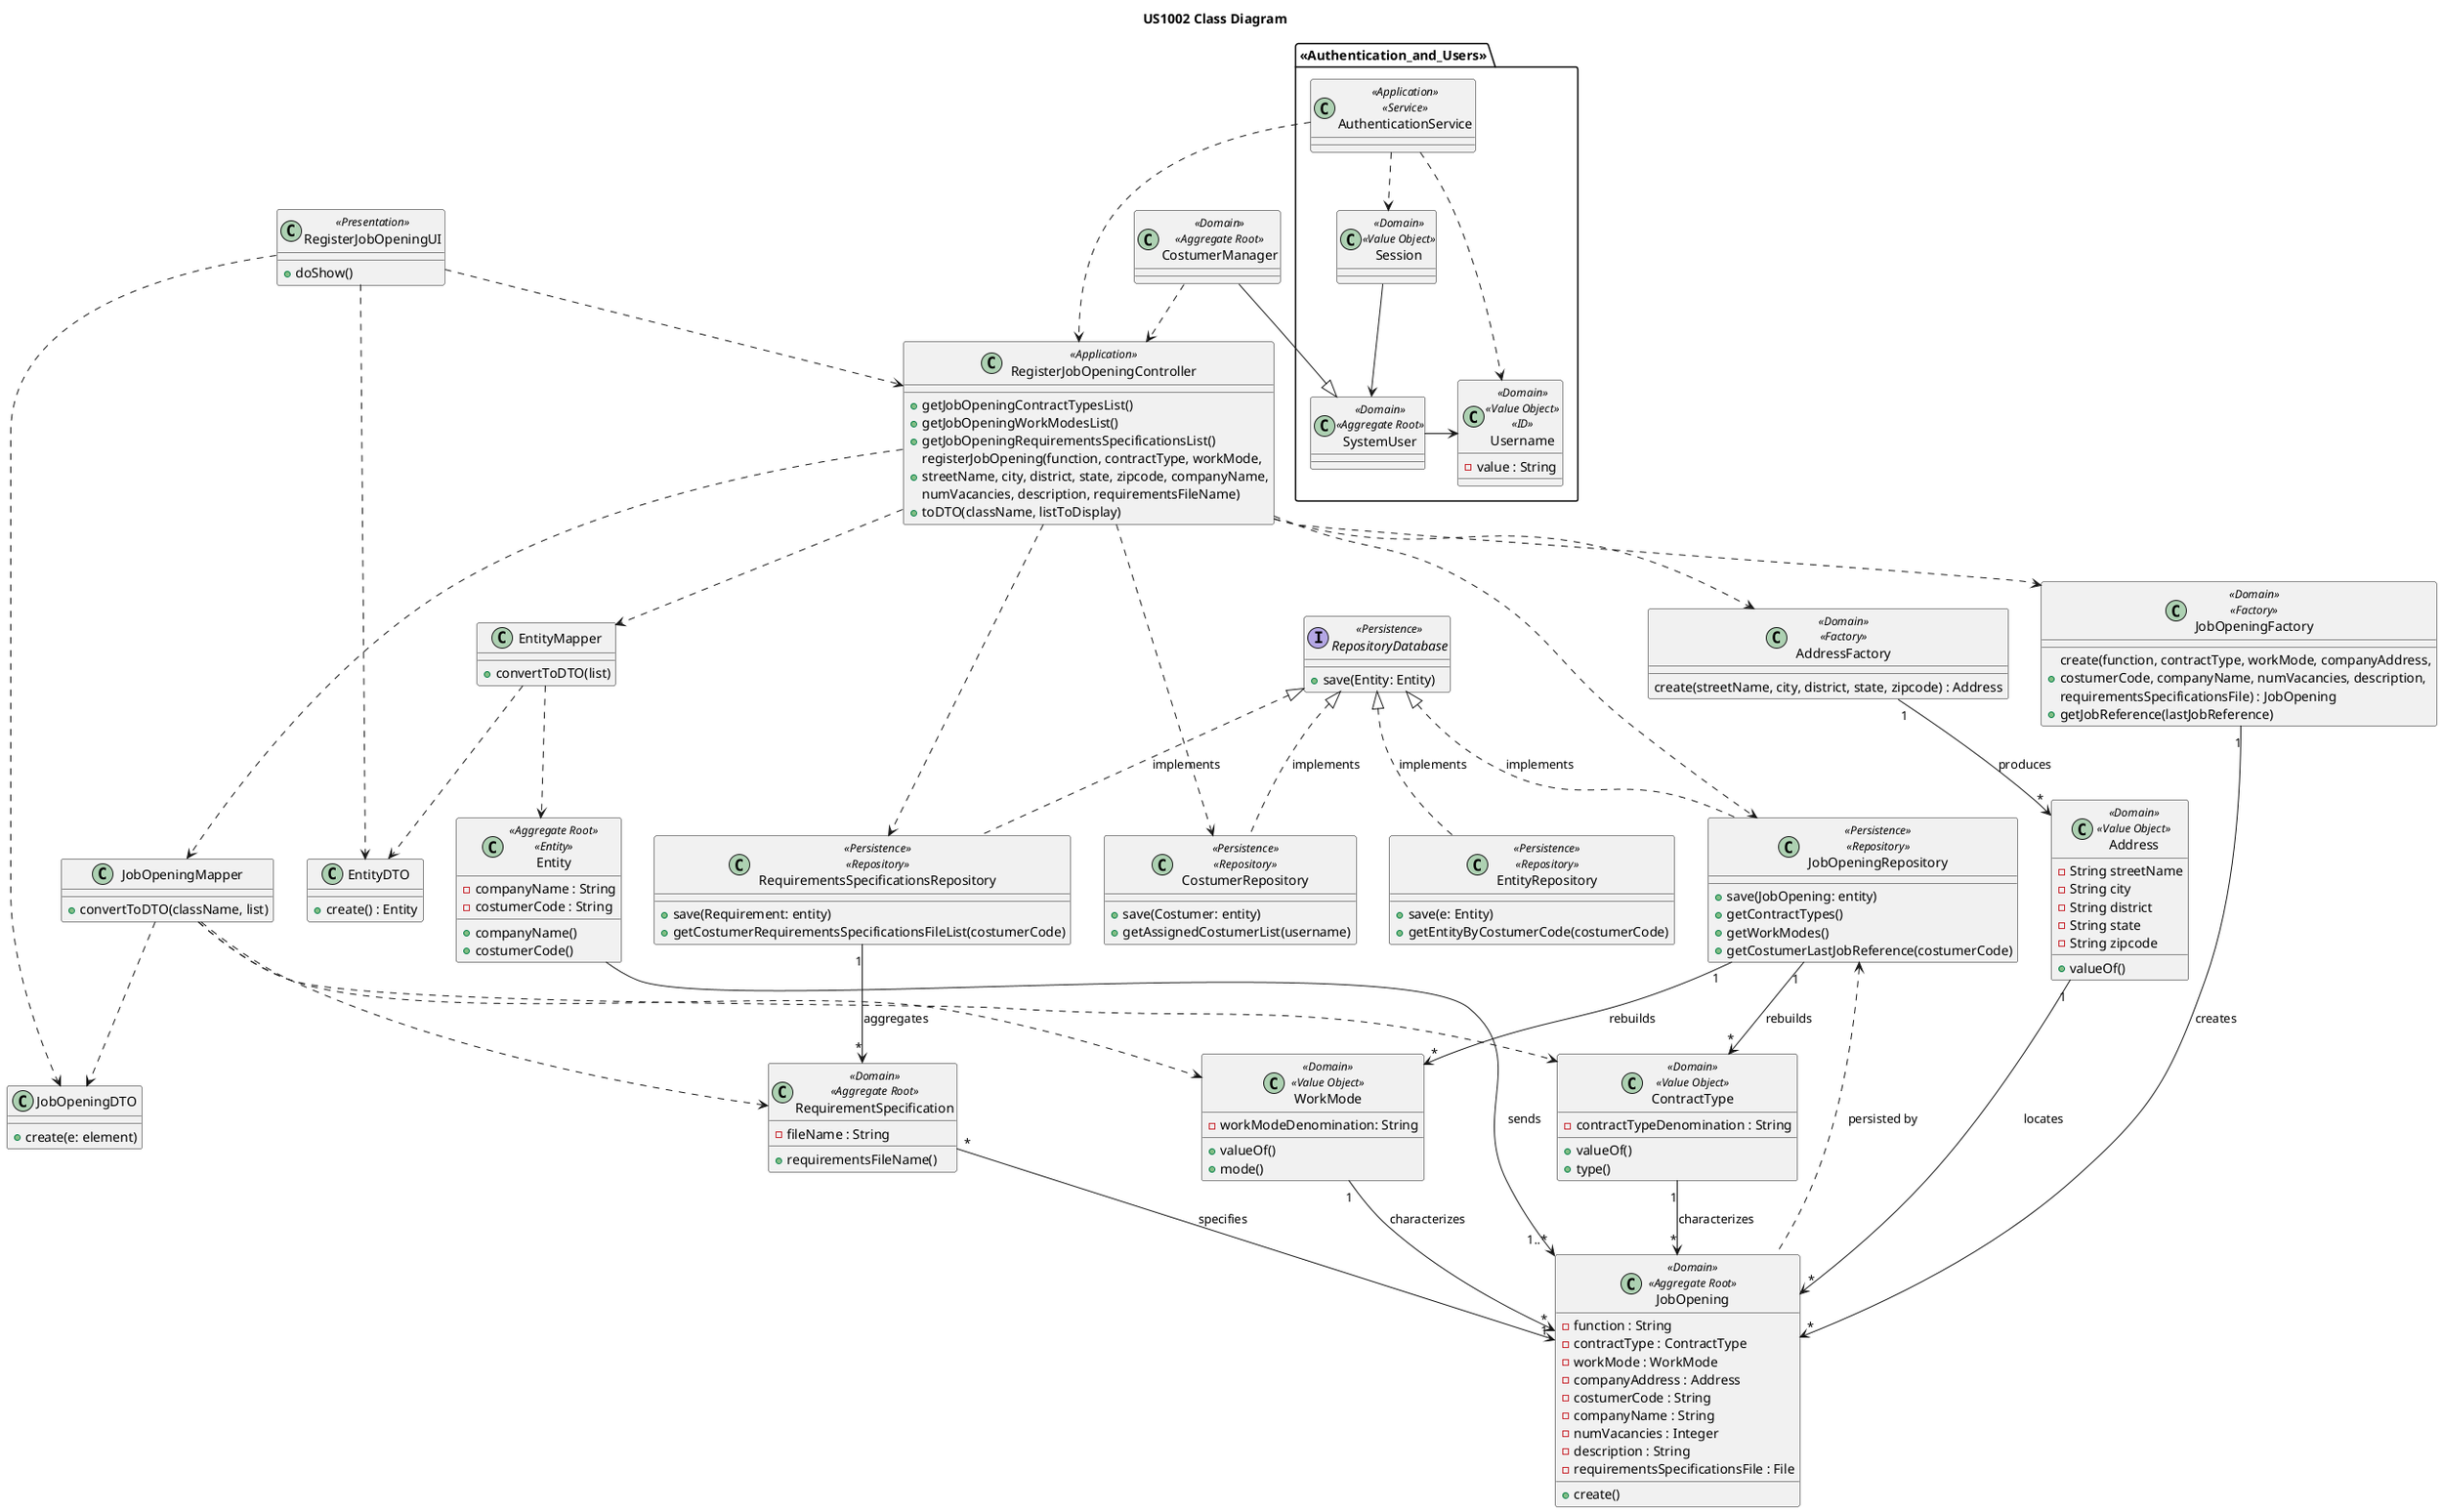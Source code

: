 @startuml US1002_class_diagram
'https://plantuml.com/class-diagram

title US1002 Class Diagram

'DTO
'package <<DTO>> {
class JobOpeningMapper {
+ convertToDTO(className, list)
}

class JobOpeningDTO {
+ create(e: element)
}

class EntityMapper {
+ convertToDTO(list)
}

class EntityDTO {
+ create() : Entity
}
'}


'package <<Presentation>> {
class RegisterJobOpeningUI <<Presentation>> {
+ doShow()
}
'}

'package <<Application>> {
class RegisterJobOpeningController <<Application>> {
+ getJobOpeningContractTypesList()
+ getJobOpeningWorkModesList()
+ getJobOpeningRequirementsSpecificationsList()
+ registerJobOpening(function, contractType, workMode,\nstreetName, city, district, state, zipcode, companyName,\nnumVacancies, description, requirementsFileName)
+ toDTO(className, listToDisplay)
}
'}


'package <<Domain>> {
'Requirements
class RequirementSpecification <<Domain>> <<Aggregate Root>> {
- fileName : String
+ requirementsFileName()
}

package <<Authentication_and_Users>> {
class AuthenticationService <<Application>> <<Service>> {
}
class Session <<Domain>> <<Value Object>> {}
class SystemUser <<Domain>> <<Aggregate Root>> {}
class Username <<Domain>> <<Value Object>> <<ID>> {
- value : String
}
}

class CostumerManager <<Domain>> <<Aggregate Root>> {}


'Address
class AddressFactory <<Domain>> <<Factory>> {
create(streetName, city, district, state, zipcode) : Address
}
class Address <<Domain>> <<Value Object>> {
- String streetName
- String city
- String district
- String state
- String zipcode
+ valueOf()
}

'Job Opening
class JobOpeningFactory <<Domain>> <<Factory>> {
+ create(function, contractType, workMode, companyAddress,\ncostumerCode, companyName, numVacancies, description,\nrequirementsSpecificationsFile) : JobOpening
+ getJobReference(lastJobReference)
}
class JobOpening <<Domain>> <<Aggregate Root>> {
- function : String
- contractType : ContractType
- workMode : WorkMode
- companyAddress : Address
- costumerCode : String
- companyName : String
- numVacancies : Integer
- description : String
- requirementsSpecificationsFile : File
+ create()
}

class WorkMode <<Domain>> <<Value Object>> {
- workModeDenomination: String
+ valueOf()
+ mode()
}

class ContractType <<Domain>> <<Value Object>> {
- contractTypeDenomination : String
+ valueOf()
+ type()
}

class Entity <<Aggregate Root>> <<Entity>> {
- companyName : String
- costumerCode : String
+ companyName()
+ costumerCode()
}
'}

'package <<Persistence>> {
class JobOpeningRepository <<Persistence>> <<Repository>> {
+ save(JobOpening: entity)
+ getContractTypes()
+ getWorkModes()
+ getCostumerLastJobReference(costumerCode)

}

class CostumerRepository <<Persistence>> <<Repository>> {
+ save(Costumer: entity)
+ getAssignedCostumerList(username)
}

class RequirementsSpecificationsRepository <<Persistence>> <<Repository>> {
+ save(Requirement: entity)
+ getCostumerRequirementsSpecificationsFileList(costumerCode)
}

class EntityRepository  <<Persistence>> <<Repository>>  {
+ save(e: Entity)
+ getEntityByCostumerCode(costumerCode)
}

interface RepositoryDatabase <<Persistence>> {
+ save(Entity: Entity)
}
'}

'Associations
'Basic Flow
CostumerManager ..> RegisterJobOpeningController
RegisterJobOpeningUI ..> RegisterJobOpeningController
RegisterJobOpeningController ...> RequirementsSpecificationsRepository
RegisterJobOpeningController .> CostumerRepository
RegisterJobOpeningController ..> JobOpeningRepository
RegisterJobOpeningController ..> JobOpeningFactory
RegisterJobOpeningController ..> AddressFactory

'Domain Layer
JobOpeningFactory "1" --> "*" JobOpening : creates
AddressFactory "1" --> "*" Address : produces
Address "1" --> "*" JobOpening : locates
WorkMode "1" --> "*" JobOpening : characterizes
ContractType "1" --> "*" JobOpening  : characterizes
RequirementSpecification "*" --> "1" JobOpening : specifies
Entity --> "1..*" JobOpening : sends

'Persistence Layer
JobOpeningRepository "1" --> "*" ContractType : rebuilds
JobOpeningRepository "1" --> "*" WorkMode : rebuilds
JobOpeningRepository <.. JobOpening : persisted by
RequirementsSpecificationsRepository "1" -> "*" RequirementSpecification : aggregates

'Interface implementation
RepositoryDatabase <|.. JobOpeningRepository : implements
RepositoryDatabase <|.. CostumerRepository : implements
RepositoryDatabase <|.. RequirementsSpecificationsRepository : implements
RepositoryDatabase <|.. EntityRepository : implements

'DTO
JobOpeningMapper ..> JobOpeningDTO
EntityMapper ..> EntityDTO
EntityMapper ..> Entity
RegisterJobOpeningController ..> EntityMapper
RegisterJobOpeningController ...> JobOpeningMapper
JobOpeningMapper ..> ContractType
JobOpeningMapper ..> WorkMode
JobOpeningMapper ..> RequirementSpecification
RegisterJobOpeningUI ..> JobOpeningDTO
RegisterJobOpeningUI ..> EntityDTO

'Authentication
Session --> SystemUser
SystemUser -> Username
AuthenticationService ..> Username
AuthenticationService ..> Session
AuthenticationService ..> RegisterJobOpeningController
CostumerManager --|> SystemUser

@enduml